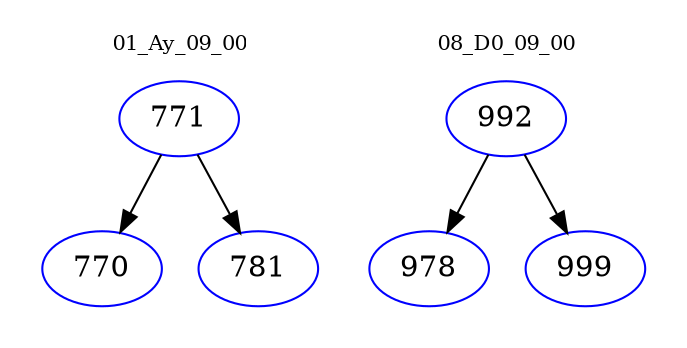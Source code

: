 digraph{
subgraph cluster_0 {
color = white
label = "01_Ay_09_00";
fontsize=10;
T0_771 [label="771", color="blue"]
T0_771 -> T0_770 [color="black"]
T0_770 [label="770", color="blue"]
T0_771 -> T0_781 [color="black"]
T0_781 [label="781", color="blue"]
}
subgraph cluster_1 {
color = white
label = "08_D0_09_00";
fontsize=10;
T1_992 [label="992", color="blue"]
T1_992 -> T1_978 [color="black"]
T1_978 [label="978", color="blue"]
T1_992 -> T1_999 [color="black"]
T1_999 [label="999", color="blue"]
}
}
